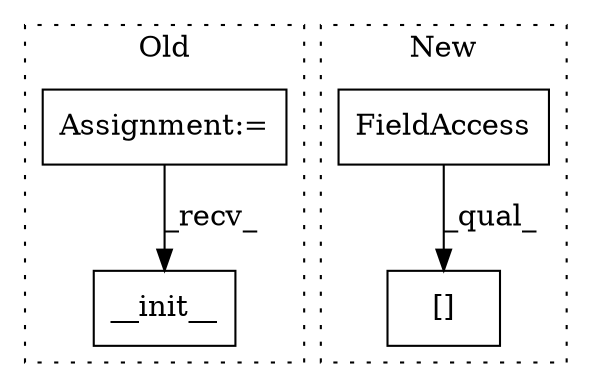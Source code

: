 digraph G {
subgraph cluster0 {
1 [label="__init__" a="32" s="1003,1016" l="9,1" shape="box"];
4 [label="Assignment:=" a="7" s="952" l="22" shape="box"];
label = "Old";
style="dotted";
}
subgraph cluster1 {
2 [label="[]" a="2" s="919,948" l="21,1" shape="box"];
3 [label="FieldAccess" a="22" s="919" l="20" shape="box"];
label = "New";
style="dotted";
}
3 -> 2 [label="_qual_"];
4 -> 1 [label="_recv_"];
}